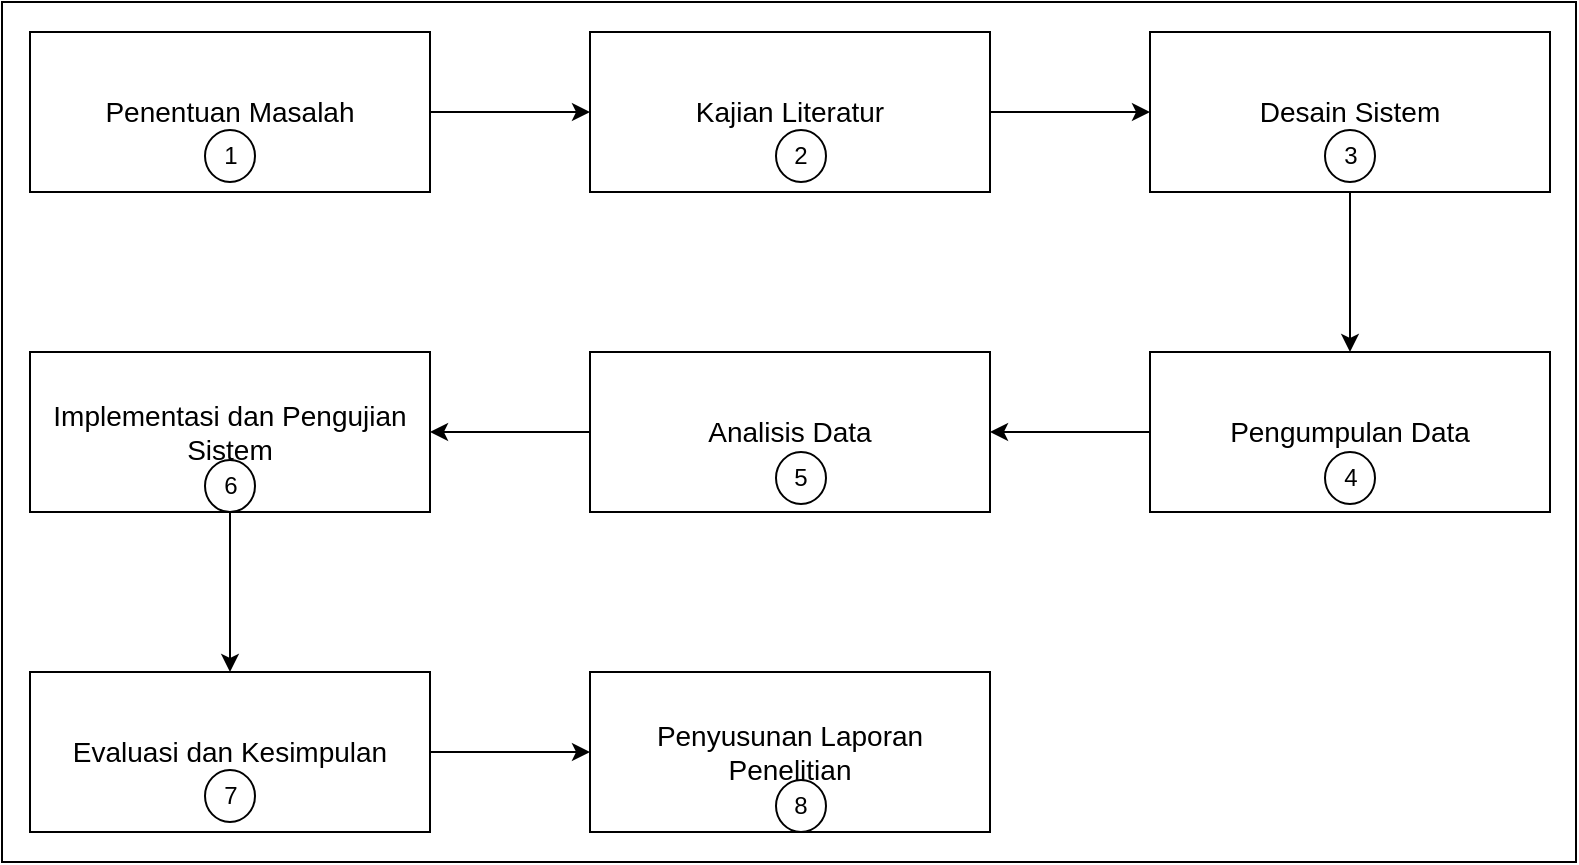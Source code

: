 <mxfile version="21.3.3" type="github" pages="2">
  <diagram name="Page-1" id="cUPxDQDcQTnUeFYrYolD">
    <mxGraphModel dx="1050" dy="483" grid="0" gridSize="10" guides="1" tooltips="1" connect="1" arrows="1" fold="1" page="1" pageScale="1" pageWidth="850" pageHeight="1100" math="0" shadow="0">
      <root>
        <mxCell id="0" />
        <mxCell id="1" parent="0" />
        <mxCell id="fViebsRX7NttPehX8GBR-9" style="edgeStyle=orthogonalEdgeStyle;rounded=0;orthogonalLoop=1;jettySize=auto;html=1;entryX=0;entryY=0.5;entryDx=0;entryDy=0;" parent="1" source="fViebsRX7NttPehX8GBR-1" target="fViebsRX7NttPehX8GBR-2" edge="1">
          <mxGeometry relative="1" as="geometry" />
        </mxCell>
        <mxCell id="fViebsRX7NttPehX8GBR-1" value="&lt;font style=&quot;font-size: 14px;&quot;&gt;Penentuan Masalah&lt;/font&gt;" style="rounded=0;whiteSpace=wrap;html=1;" parent="1" vertex="1">
          <mxGeometry x="40" y="40" width="200" height="80" as="geometry" />
        </mxCell>
        <mxCell id="fViebsRX7NttPehX8GBR-10" style="edgeStyle=orthogonalEdgeStyle;rounded=0;orthogonalLoop=1;jettySize=auto;html=1;" parent="1" source="fViebsRX7NttPehX8GBR-2" target="fViebsRX7NttPehX8GBR-3" edge="1">
          <mxGeometry relative="1" as="geometry" />
        </mxCell>
        <mxCell id="fViebsRX7NttPehX8GBR-2" value="&lt;span style=&quot;font-size: 14px;&quot;&gt;Kajian Literatur&lt;/span&gt;" style="rounded=0;whiteSpace=wrap;html=1;" parent="1" vertex="1">
          <mxGeometry x="320" y="40" width="200" height="80" as="geometry" />
        </mxCell>
        <mxCell id="fViebsRX7NttPehX8GBR-11" style="edgeStyle=orthogonalEdgeStyle;rounded=0;orthogonalLoop=1;jettySize=auto;html=1;entryX=0.5;entryY=0;entryDx=0;entryDy=0;" parent="1" source="fViebsRX7NttPehX8GBR-3" target="fViebsRX7NttPehX8GBR-4" edge="1">
          <mxGeometry relative="1" as="geometry">
            <Array as="points">
              <mxPoint x="700" y="190" />
              <mxPoint x="700" y="190" />
            </Array>
          </mxGeometry>
        </mxCell>
        <mxCell id="fViebsRX7NttPehX8GBR-3" value="&lt;span style=&quot;font-size: 14px;&quot;&gt;Desain Sistem&lt;br&gt;&lt;/span&gt;" style="rounded=0;whiteSpace=wrap;html=1;" parent="1" vertex="1">
          <mxGeometry x="600" y="40" width="200" height="80" as="geometry" />
        </mxCell>
        <mxCell id="fViebsRX7NttPehX8GBR-12" style="edgeStyle=orthogonalEdgeStyle;rounded=0;orthogonalLoop=1;jettySize=auto;html=1;" parent="1" source="fViebsRX7NttPehX8GBR-4" target="fViebsRX7NttPehX8GBR-6" edge="1">
          <mxGeometry relative="1" as="geometry" />
        </mxCell>
        <mxCell id="fViebsRX7NttPehX8GBR-4" value="&lt;span style=&quot;font-size: 14px;&quot;&gt;Pengumpulan Data&lt;br&gt;&lt;/span&gt;" style="rounded=0;whiteSpace=wrap;html=1;" parent="1" vertex="1">
          <mxGeometry x="600" y="200" width="200" height="80" as="geometry" />
        </mxCell>
        <mxCell id="fViebsRX7NttPehX8GBR-14" style="edgeStyle=orthogonalEdgeStyle;rounded=0;orthogonalLoop=1;jettySize=auto;html=1;" parent="1" source="fViebsRX7NttPehX8GBR-5" target="fViebsRX7NttPehX8GBR-7" edge="1">
          <mxGeometry relative="1" as="geometry" />
        </mxCell>
        <mxCell id="fViebsRX7NttPehX8GBR-5" value="&lt;span style=&quot;font-size: 14px;&quot;&gt;Implementasi dan Pengujian Sistem&lt;br&gt;&lt;/span&gt;" style="rounded=0;whiteSpace=wrap;html=1;" parent="1" vertex="1">
          <mxGeometry x="40" y="200" width="200" height="80" as="geometry" />
        </mxCell>
        <mxCell id="fViebsRX7NttPehX8GBR-13" style="edgeStyle=orthogonalEdgeStyle;rounded=0;orthogonalLoop=1;jettySize=auto;html=1;entryX=1;entryY=0.5;entryDx=0;entryDy=0;" parent="1" source="fViebsRX7NttPehX8GBR-6" target="fViebsRX7NttPehX8GBR-5" edge="1">
          <mxGeometry relative="1" as="geometry" />
        </mxCell>
        <mxCell id="fViebsRX7NttPehX8GBR-6" value="&lt;span style=&quot;font-size: 14px;&quot;&gt;Analisis Data&lt;br&gt;&lt;/span&gt;" style="rounded=0;whiteSpace=wrap;html=1;" parent="1" vertex="1">
          <mxGeometry x="320" y="200" width="200" height="80" as="geometry" />
        </mxCell>
        <mxCell id="fViebsRX7NttPehX8GBR-15" style="edgeStyle=orthogonalEdgeStyle;rounded=0;orthogonalLoop=1;jettySize=auto;html=1;" parent="1" source="fViebsRX7NttPehX8GBR-7" target="fViebsRX7NttPehX8GBR-8" edge="1">
          <mxGeometry relative="1" as="geometry" />
        </mxCell>
        <mxCell id="fViebsRX7NttPehX8GBR-7" value="&lt;span style=&quot;font-size: 14px;&quot;&gt;Evaluasi dan Kesimpulan&lt;br&gt;&lt;/span&gt;" style="rounded=0;whiteSpace=wrap;html=1;" parent="1" vertex="1">
          <mxGeometry x="40" y="360" width="200" height="80" as="geometry" />
        </mxCell>
        <mxCell id="fViebsRX7NttPehX8GBR-8" value="&lt;span style=&quot;font-size: 14px;&quot;&gt;Penyusunan Laporan Penelitian&lt;br&gt;&lt;/span&gt;" style="rounded=0;whiteSpace=wrap;html=1;" parent="1" vertex="1">
          <mxGeometry x="320" y="360" width="200" height="80" as="geometry" />
        </mxCell>
        <mxCell id="6mJtTIPQjZAeTZQX4K0n-1" value="1" style="ellipse;whiteSpace=wrap;html=1;" vertex="1" parent="1">
          <mxGeometry x="127.5" y="89" width="25" height="26" as="geometry" />
        </mxCell>
        <mxCell id="6mJtTIPQjZAeTZQX4K0n-3" value="2" style="ellipse;whiteSpace=wrap;html=1;" vertex="1" parent="1">
          <mxGeometry x="413" y="89" width="25" height="26" as="geometry" />
        </mxCell>
        <mxCell id="6mJtTIPQjZAeTZQX4K0n-4" value="3" style="ellipse;whiteSpace=wrap;html=1;" vertex="1" parent="1">
          <mxGeometry x="687.5" y="89" width="25" height="26" as="geometry" />
        </mxCell>
        <mxCell id="6mJtTIPQjZAeTZQX4K0n-5" value="4" style="ellipse;whiteSpace=wrap;html=1;" vertex="1" parent="1">
          <mxGeometry x="687.5" y="250" width="25" height="26" as="geometry" />
        </mxCell>
        <mxCell id="6mJtTIPQjZAeTZQX4K0n-6" value="5" style="ellipse;whiteSpace=wrap;html=1;" vertex="1" parent="1">
          <mxGeometry x="413" y="250" width="25" height="26" as="geometry" />
        </mxCell>
        <mxCell id="6mJtTIPQjZAeTZQX4K0n-7" value="6" style="ellipse;whiteSpace=wrap;html=1;" vertex="1" parent="1">
          <mxGeometry x="127.5" y="254" width="25" height="26" as="geometry" />
        </mxCell>
        <mxCell id="6mJtTIPQjZAeTZQX4K0n-8" value="7" style="ellipse;whiteSpace=wrap;html=1;" vertex="1" parent="1">
          <mxGeometry x="127.5" y="409" width="25" height="26" as="geometry" />
        </mxCell>
        <mxCell id="6mJtTIPQjZAeTZQX4K0n-9" value="8" style="ellipse;whiteSpace=wrap;html=1;" vertex="1" parent="1">
          <mxGeometry x="413" y="414" width="25" height="26" as="geometry" />
        </mxCell>
        <mxCell id="6mJtTIPQjZAeTZQX4K0n-10" value="" style="rounded=0;whiteSpace=wrap;html=1;fillColor=none;" vertex="1" parent="1">
          <mxGeometry x="26" y="25" width="787" height="430" as="geometry" />
        </mxCell>
      </root>
    </mxGraphModel>
  </diagram>
  <diagram id="xkCDosCuU8xx3rHPw5GR" name="Page-2">
    <mxGraphModel dx="1400" dy="644" grid="0" gridSize="10" guides="1" tooltips="1" connect="1" arrows="1" fold="1" page="1" pageScale="1" pageWidth="850" pageHeight="1100" math="0" shadow="0">
      <root>
        <mxCell id="0" />
        <mxCell id="1" parent="0" />
        <mxCell id="BiKSMXwNEzezgureyhDh-1" value="5" style="rounded=0;whiteSpace=wrap;html=1;fontSize=14;fontStyle=1" vertex="1" parent="1">
          <mxGeometry x="360" y="270" width="80" height="80" as="geometry" />
        </mxCell>
        <mxCell id="BiKSMXwNEzezgureyhDh-2" value="6" style="rounded=0;whiteSpace=wrap;html=1;fontSize=14;fontStyle=1" vertex="1" parent="1">
          <mxGeometry x="360" y="140" width="80" height="80" as="geometry" />
        </mxCell>
        <mxCell id="BiKSMXwNEzezgureyhDh-3" value="3" style="rounded=0;whiteSpace=wrap;html=1;fontSize=14;fontStyle=1" vertex="1" parent="1">
          <mxGeometry x="360" y="470" width="80" height="80" as="geometry" />
        </mxCell>
        <mxCell id="BiKSMXwNEzezgureyhDh-4" value="4" style="rounded=0;whiteSpace=wrap;html=1;fontSize=14;fontStyle=1" vertex="1" parent="1">
          <mxGeometry x="360" y="370" width="80" height="80" as="geometry" />
        </mxCell>
        <mxCell id="BiKSMXwNEzezgureyhDh-5" value="1" style="rounded=0;whiteSpace=wrap;html=1;fontSize=14;fontStyle=1" vertex="1" parent="1">
          <mxGeometry x="360" y="680" width="80" height="80" as="geometry" />
        </mxCell>
        <mxCell id="BiKSMXwNEzezgureyhDh-6" value="2" style="rounded=0;whiteSpace=wrap;html=1;fontSize=14;fontStyle=1" vertex="1" parent="1">
          <mxGeometry x="360" y="580" width="80" height="80" as="geometry" />
        </mxCell>
        <mxCell id="BiKSMXwNEzezgureyhDh-7" value="7" style="rounded=0;whiteSpace=wrap;html=1;fontSize=14;fontStyle=1" vertex="1" parent="1">
          <mxGeometry x="360" y="40" width="80" height="80" as="geometry" />
        </mxCell>
        <mxCell id="BiKSMXwNEzezgureyhDh-8" value="" style="endArrow=none;html=1;rounded=0;entryX=0.5;entryY=1;entryDx=0;entryDy=0;exitX=0.5;exitY=0;exitDx=0;exitDy=0;" edge="1" parent="1" source="BiKSMXwNEzezgureyhDh-2" target="BiKSMXwNEzezgureyhDh-7">
          <mxGeometry width="50" height="50" relative="1" as="geometry">
            <mxPoint x="380" y="320" as="sourcePoint" />
            <mxPoint x="430" y="270" as="targetPoint" />
          </mxGeometry>
        </mxCell>
        <mxCell id="BiKSMXwNEzezgureyhDh-9" value="" style="endArrow=none;html=1;rounded=0;entryX=0.5;entryY=1;entryDx=0;entryDy=0;exitX=0.5;exitY=0;exitDx=0;exitDy=0;" edge="1" parent="1" source="BiKSMXwNEzezgureyhDh-1" target="BiKSMXwNEzezgureyhDh-2">
          <mxGeometry width="50" height="50" relative="1" as="geometry">
            <mxPoint x="410" y="170" as="sourcePoint" />
            <mxPoint x="410" y="130" as="targetPoint" />
          </mxGeometry>
        </mxCell>
        <mxCell id="BiKSMXwNEzezgureyhDh-10" value="" style="endArrow=none;html=1;rounded=0;exitX=0.5;exitY=1;exitDx=0;exitDy=0;" edge="1" parent="1" source="BiKSMXwNEzezgureyhDh-1" target="BiKSMXwNEzezgureyhDh-4">
          <mxGeometry width="50" height="50" relative="1" as="geometry">
            <mxPoint x="410" y="300" as="sourcePoint" />
            <mxPoint x="410" y="260" as="targetPoint" />
          </mxGeometry>
        </mxCell>
        <mxCell id="BiKSMXwNEzezgureyhDh-11" value="" style="endArrow=none;html=1;rounded=0;exitX=0.5;exitY=0;exitDx=0;exitDy=0;entryX=0.5;entryY=1;entryDx=0;entryDy=0;" edge="1" parent="1" source="BiKSMXwNEzezgureyhDh-3" target="BiKSMXwNEzezgureyhDh-4">
          <mxGeometry width="50" height="50" relative="1" as="geometry">
            <mxPoint x="410" y="360" as="sourcePoint" />
            <mxPoint x="410" y="380" as="targetPoint" />
          </mxGeometry>
        </mxCell>
        <mxCell id="BiKSMXwNEzezgureyhDh-12" value="" style="endArrow=none;html=1;rounded=0;exitX=0.5;exitY=1;exitDx=0;exitDy=0;entryX=0.5;entryY=0;entryDx=0;entryDy=0;" edge="1" parent="1" source="BiKSMXwNEzezgureyhDh-3" target="BiKSMXwNEzezgureyhDh-6">
          <mxGeometry width="50" height="50" relative="1" as="geometry">
            <mxPoint x="410" y="470" as="sourcePoint" />
            <mxPoint x="410" y="450" as="targetPoint" />
          </mxGeometry>
        </mxCell>
        <mxCell id="BiKSMXwNEzezgureyhDh-13" value="" style="endArrow=none;html=1;rounded=0;exitX=0.5;exitY=1;exitDx=0;exitDy=0;entryX=0.5;entryY=0;entryDx=0;entryDy=0;" edge="1" parent="1" source="BiKSMXwNEzezgureyhDh-6" target="BiKSMXwNEzezgureyhDh-5">
          <mxGeometry width="50" height="50" relative="1" as="geometry">
            <mxPoint x="410" y="550" as="sourcePoint" />
            <mxPoint x="410" y="650" as="targetPoint" />
          </mxGeometry>
        </mxCell>
        <mxCell id="BiKSMXwNEzezgureyhDh-14" value="" style="rounded=1;whiteSpace=wrap;html=1;labelBackgroundColor=none;fillColor=none;" vertex="1" parent="1">
          <mxGeometry x="340" y="30" width="120" height="210" as="geometry" />
        </mxCell>
        <mxCell id="BiKSMXwNEzezgureyhDh-15" value="" style="rounded=1;whiteSpace=wrap;html=1;labelBackgroundColor=none;fillColor=none;" vertex="1" parent="1">
          <mxGeometry x="340" y="260" width="120" height="300" as="geometry" />
        </mxCell>
        <mxCell id="BiKSMXwNEzezgureyhDh-16" value="" style="rounded=1;whiteSpace=wrap;html=1;labelBackgroundColor=none;fillColor=none;" vertex="1" parent="1">
          <mxGeometry x="340" y="570" width="120" height="200" as="geometry" />
        </mxCell>
        <mxCell id="BiKSMXwNEzezgureyhDh-17" value="" style="endArrow=classic;html=1;rounded=0;exitX=1;exitY=0.5;exitDx=0;exitDy=0;" edge="1" parent="1" source="BiKSMXwNEzezgureyhDh-14">
          <mxGeometry width="50" height="50" relative="1" as="geometry">
            <mxPoint x="350" y="340" as="sourcePoint" />
            <mxPoint x="570" y="135" as="targetPoint" />
          </mxGeometry>
        </mxCell>
        <mxCell id="BiKSMXwNEzezgureyhDh-18" value="" style="endArrow=classic;html=1;rounded=0;exitX=1;exitY=0.5;exitDx=0;exitDy=0;" edge="1" parent="1" source="BiKSMXwNEzezgureyhDh-15">
          <mxGeometry width="50" height="50" relative="1" as="geometry">
            <mxPoint x="470" y="145" as="sourcePoint" />
            <mxPoint x="570" y="410" as="targetPoint" />
          </mxGeometry>
        </mxCell>
        <mxCell id="BiKSMXwNEzezgureyhDh-19" value="" style="endArrow=classic;html=1;rounded=0;exitX=1;exitY=0.5;exitDx=0;exitDy=0;" edge="1" parent="1" source="BiKSMXwNEzezgureyhDh-16">
          <mxGeometry width="50" height="50" relative="1" as="geometry">
            <mxPoint x="470" y="420" as="sourcePoint" />
            <mxPoint x="570" y="670" as="targetPoint" />
          </mxGeometry>
        </mxCell>
        <mxCell id="BiKSMXwNEzezgureyhDh-20" value="Melebihi tingkat kinerja yang diterima" style="rounded=0;whiteSpace=wrap;html=1;" vertex="1" parent="1">
          <mxGeometry x="180" y="100" width="140" height="90" as="geometry" />
        </mxCell>
        <mxCell id="BiKSMXwNEzezgureyhDh-21" value="Memenuhi tingkat kinerja yang diterima" style="rounded=0;whiteSpace=wrap;html=1;" vertex="1" parent="1">
          <mxGeometry x="180" y="360" width="140" height="90" as="geometry" />
        </mxCell>
        <mxCell id="BiKSMXwNEzezgureyhDh-22" value="Tidak memenuhi tingkat kinerja yang diterima" style="rounded=0;whiteSpace=wrap;html=1;" vertex="1" parent="1">
          <mxGeometry x="180" y="625" width="140" height="90" as="geometry" />
        </mxCell>
        <mxCell id="BiKSMXwNEzezgureyhDh-23" value="Kurang peduli terhadap semua kebiakan organisasi dan tidak disiplin akan prosedural" style="rounded=0;whiteSpace=wrap;html=1;" vertex="1" parent="1">
          <mxGeometry x="580" y="625" width="240" height="90" as="geometry" />
        </mxCell>
        <mxCell id="BiKSMXwNEzezgureyhDh-24" value="Memenuhi dan taat akan semua kebijakan dan prosedural organisasi" style="rounded=0;whiteSpace=wrap;html=1;" vertex="1" parent="1">
          <mxGeometry x="580" y="360" width="240" height="90" as="geometry" />
        </mxCell>
        <mxCell id="BiKSMXwNEzezgureyhDh-25" value="Selalu menjadi panutan dalam organisasi, mentaati seluruh kebijakan dan prosedural dan selalu bersikap bijaksana dalam mengambil keputusan dan siap menanggung kesalahan yang dibuat" style="rounded=0;whiteSpace=wrap;html=1;" vertex="1" parent="1">
          <mxGeometry x="580" y="90" width="240" height="90" as="geometry" />
        </mxCell>
        <mxCell id="BiKSMXwNEzezgureyhDh-26" value="" style="rounded=0;whiteSpace=wrap;html=1;fillColor=none;" vertex="1" parent="1">
          <mxGeometry x="162" y="12" width="677" height="781" as="geometry" />
        </mxCell>
      </root>
    </mxGraphModel>
  </diagram>
</mxfile>
